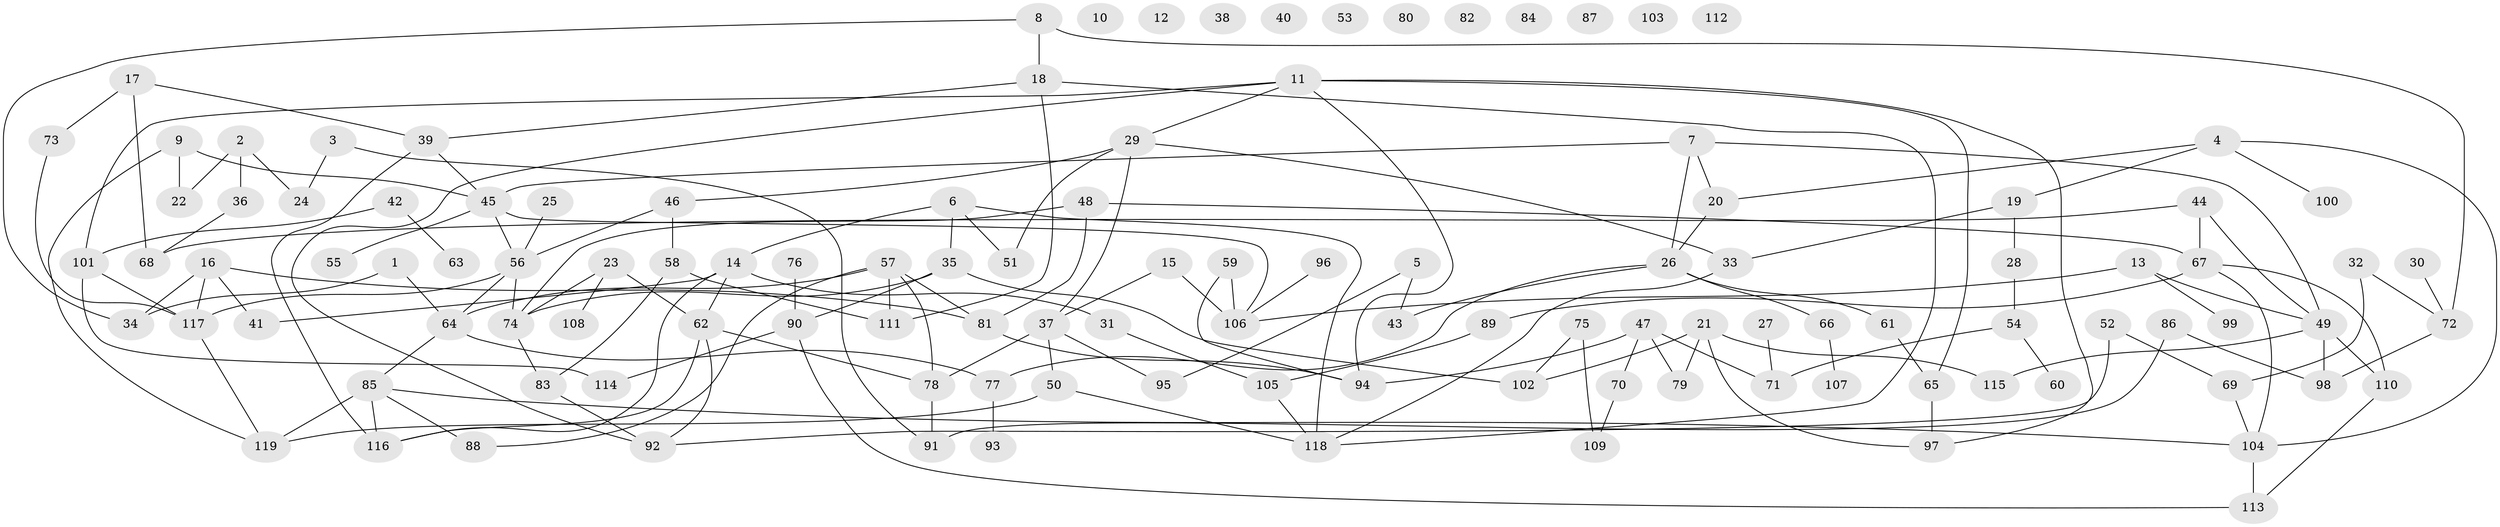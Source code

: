 // Generated by graph-tools (version 1.1) at 2025/00/03/09/25 03:00:49]
// undirected, 119 vertices, 164 edges
graph export_dot {
graph [start="1"]
  node [color=gray90,style=filled];
  1;
  2;
  3;
  4;
  5;
  6;
  7;
  8;
  9;
  10;
  11;
  12;
  13;
  14;
  15;
  16;
  17;
  18;
  19;
  20;
  21;
  22;
  23;
  24;
  25;
  26;
  27;
  28;
  29;
  30;
  31;
  32;
  33;
  34;
  35;
  36;
  37;
  38;
  39;
  40;
  41;
  42;
  43;
  44;
  45;
  46;
  47;
  48;
  49;
  50;
  51;
  52;
  53;
  54;
  55;
  56;
  57;
  58;
  59;
  60;
  61;
  62;
  63;
  64;
  65;
  66;
  67;
  68;
  69;
  70;
  71;
  72;
  73;
  74;
  75;
  76;
  77;
  78;
  79;
  80;
  81;
  82;
  83;
  84;
  85;
  86;
  87;
  88;
  89;
  90;
  91;
  92;
  93;
  94;
  95;
  96;
  97;
  98;
  99;
  100;
  101;
  102;
  103;
  104;
  105;
  106;
  107;
  108;
  109;
  110;
  111;
  112;
  113;
  114;
  115;
  116;
  117;
  118;
  119;
  1 -- 34;
  1 -- 64;
  2 -- 22;
  2 -- 24;
  2 -- 36;
  3 -- 24;
  3 -- 91;
  4 -- 19;
  4 -- 20;
  4 -- 100;
  4 -- 104;
  5 -- 43;
  5 -- 95;
  6 -- 14;
  6 -- 35;
  6 -- 51;
  6 -- 118;
  7 -- 20;
  7 -- 26;
  7 -- 45;
  7 -- 49;
  8 -- 18;
  8 -- 34;
  8 -- 72;
  9 -- 22;
  9 -- 45;
  9 -- 119;
  11 -- 29;
  11 -- 65;
  11 -- 92;
  11 -- 94;
  11 -- 97;
  11 -- 101;
  13 -- 49;
  13 -- 99;
  13 -- 106;
  14 -- 31;
  14 -- 41;
  14 -- 62;
  14 -- 116;
  15 -- 37;
  15 -- 106;
  16 -- 34;
  16 -- 41;
  16 -- 81;
  16 -- 117;
  17 -- 39;
  17 -- 68;
  17 -- 73;
  18 -- 39;
  18 -- 111;
  18 -- 118;
  19 -- 28;
  19 -- 33;
  20 -- 26;
  21 -- 79;
  21 -- 97;
  21 -- 102;
  21 -- 115;
  23 -- 62;
  23 -- 74;
  23 -- 108;
  25 -- 56;
  26 -- 43;
  26 -- 61;
  26 -- 66;
  26 -- 77;
  27 -- 71;
  28 -- 54;
  29 -- 33;
  29 -- 37;
  29 -- 46;
  29 -- 51;
  30 -- 72;
  31 -- 105;
  32 -- 69;
  32 -- 72;
  33 -- 118;
  35 -- 74;
  35 -- 90;
  35 -- 102;
  36 -- 68;
  37 -- 50;
  37 -- 78;
  37 -- 95;
  39 -- 45;
  39 -- 116;
  42 -- 63;
  42 -- 101;
  44 -- 49;
  44 -- 67;
  44 -- 68;
  45 -- 55;
  45 -- 56;
  45 -- 106;
  46 -- 56;
  46 -- 58;
  47 -- 70;
  47 -- 71;
  47 -- 79;
  47 -- 94;
  48 -- 67;
  48 -- 74;
  48 -- 81;
  49 -- 98;
  49 -- 110;
  49 -- 115;
  50 -- 118;
  50 -- 119;
  52 -- 69;
  52 -- 92;
  54 -- 60;
  54 -- 71;
  56 -- 64;
  56 -- 74;
  56 -- 117;
  57 -- 64;
  57 -- 78;
  57 -- 81;
  57 -- 88;
  57 -- 111;
  58 -- 83;
  58 -- 111;
  59 -- 94;
  59 -- 106;
  61 -- 65;
  62 -- 78;
  62 -- 92;
  62 -- 116;
  64 -- 77;
  64 -- 85;
  65 -- 97;
  66 -- 107;
  67 -- 89;
  67 -- 104;
  67 -- 110;
  69 -- 104;
  70 -- 109;
  72 -- 98;
  73 -- 117;
  74 -- 83;
  75 -- 102;
  75 -- 109;
  76 -- 90;
  77 -- 93;
  78 -- 91;
  81 -- 94;
  83 -- 92;
  85 -- 88;
  85 -- 104;
  85 -- 116;
  85 -- 119;
  86 -- 91;
  86 -- 98;
  89 -- 105;
  90 -- 113;
  90 -- 114;
  96 -- 106;
  101 -- 114;
  101 -- 117;
  104 -- 113;
  105 -- 118;
  110 -- 113;
  117 -- 119;
}
